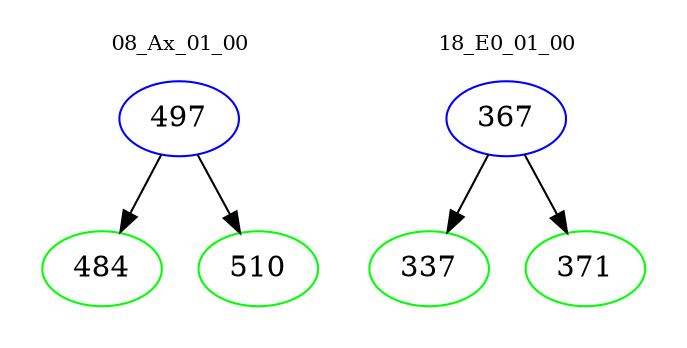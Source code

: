 digraph{
subgraph cluster_0 {
color = white
label = "08_Ax_01_00";
fontsize=10;
T0_497 [label="497", color="blue"]
T0_497 -> T0_484 [color="black"]
T0_484 [label="484", color="green"]
T0_497 -> T0_510 [color="black"]
T0_510 [label="510", color="green"]
}
subgraph cluster_1 {
color = white
label = "18_E0_01_00";
fontsize=10;
T1_367 [label="367", color="blue"]
T1_367 -> T1_337 [color="black"]
T1_337 [label="337", color="green"]
T1_367 -> T1_371 [color="black"]
T1_371 [label="371", color="green"]
}
}
